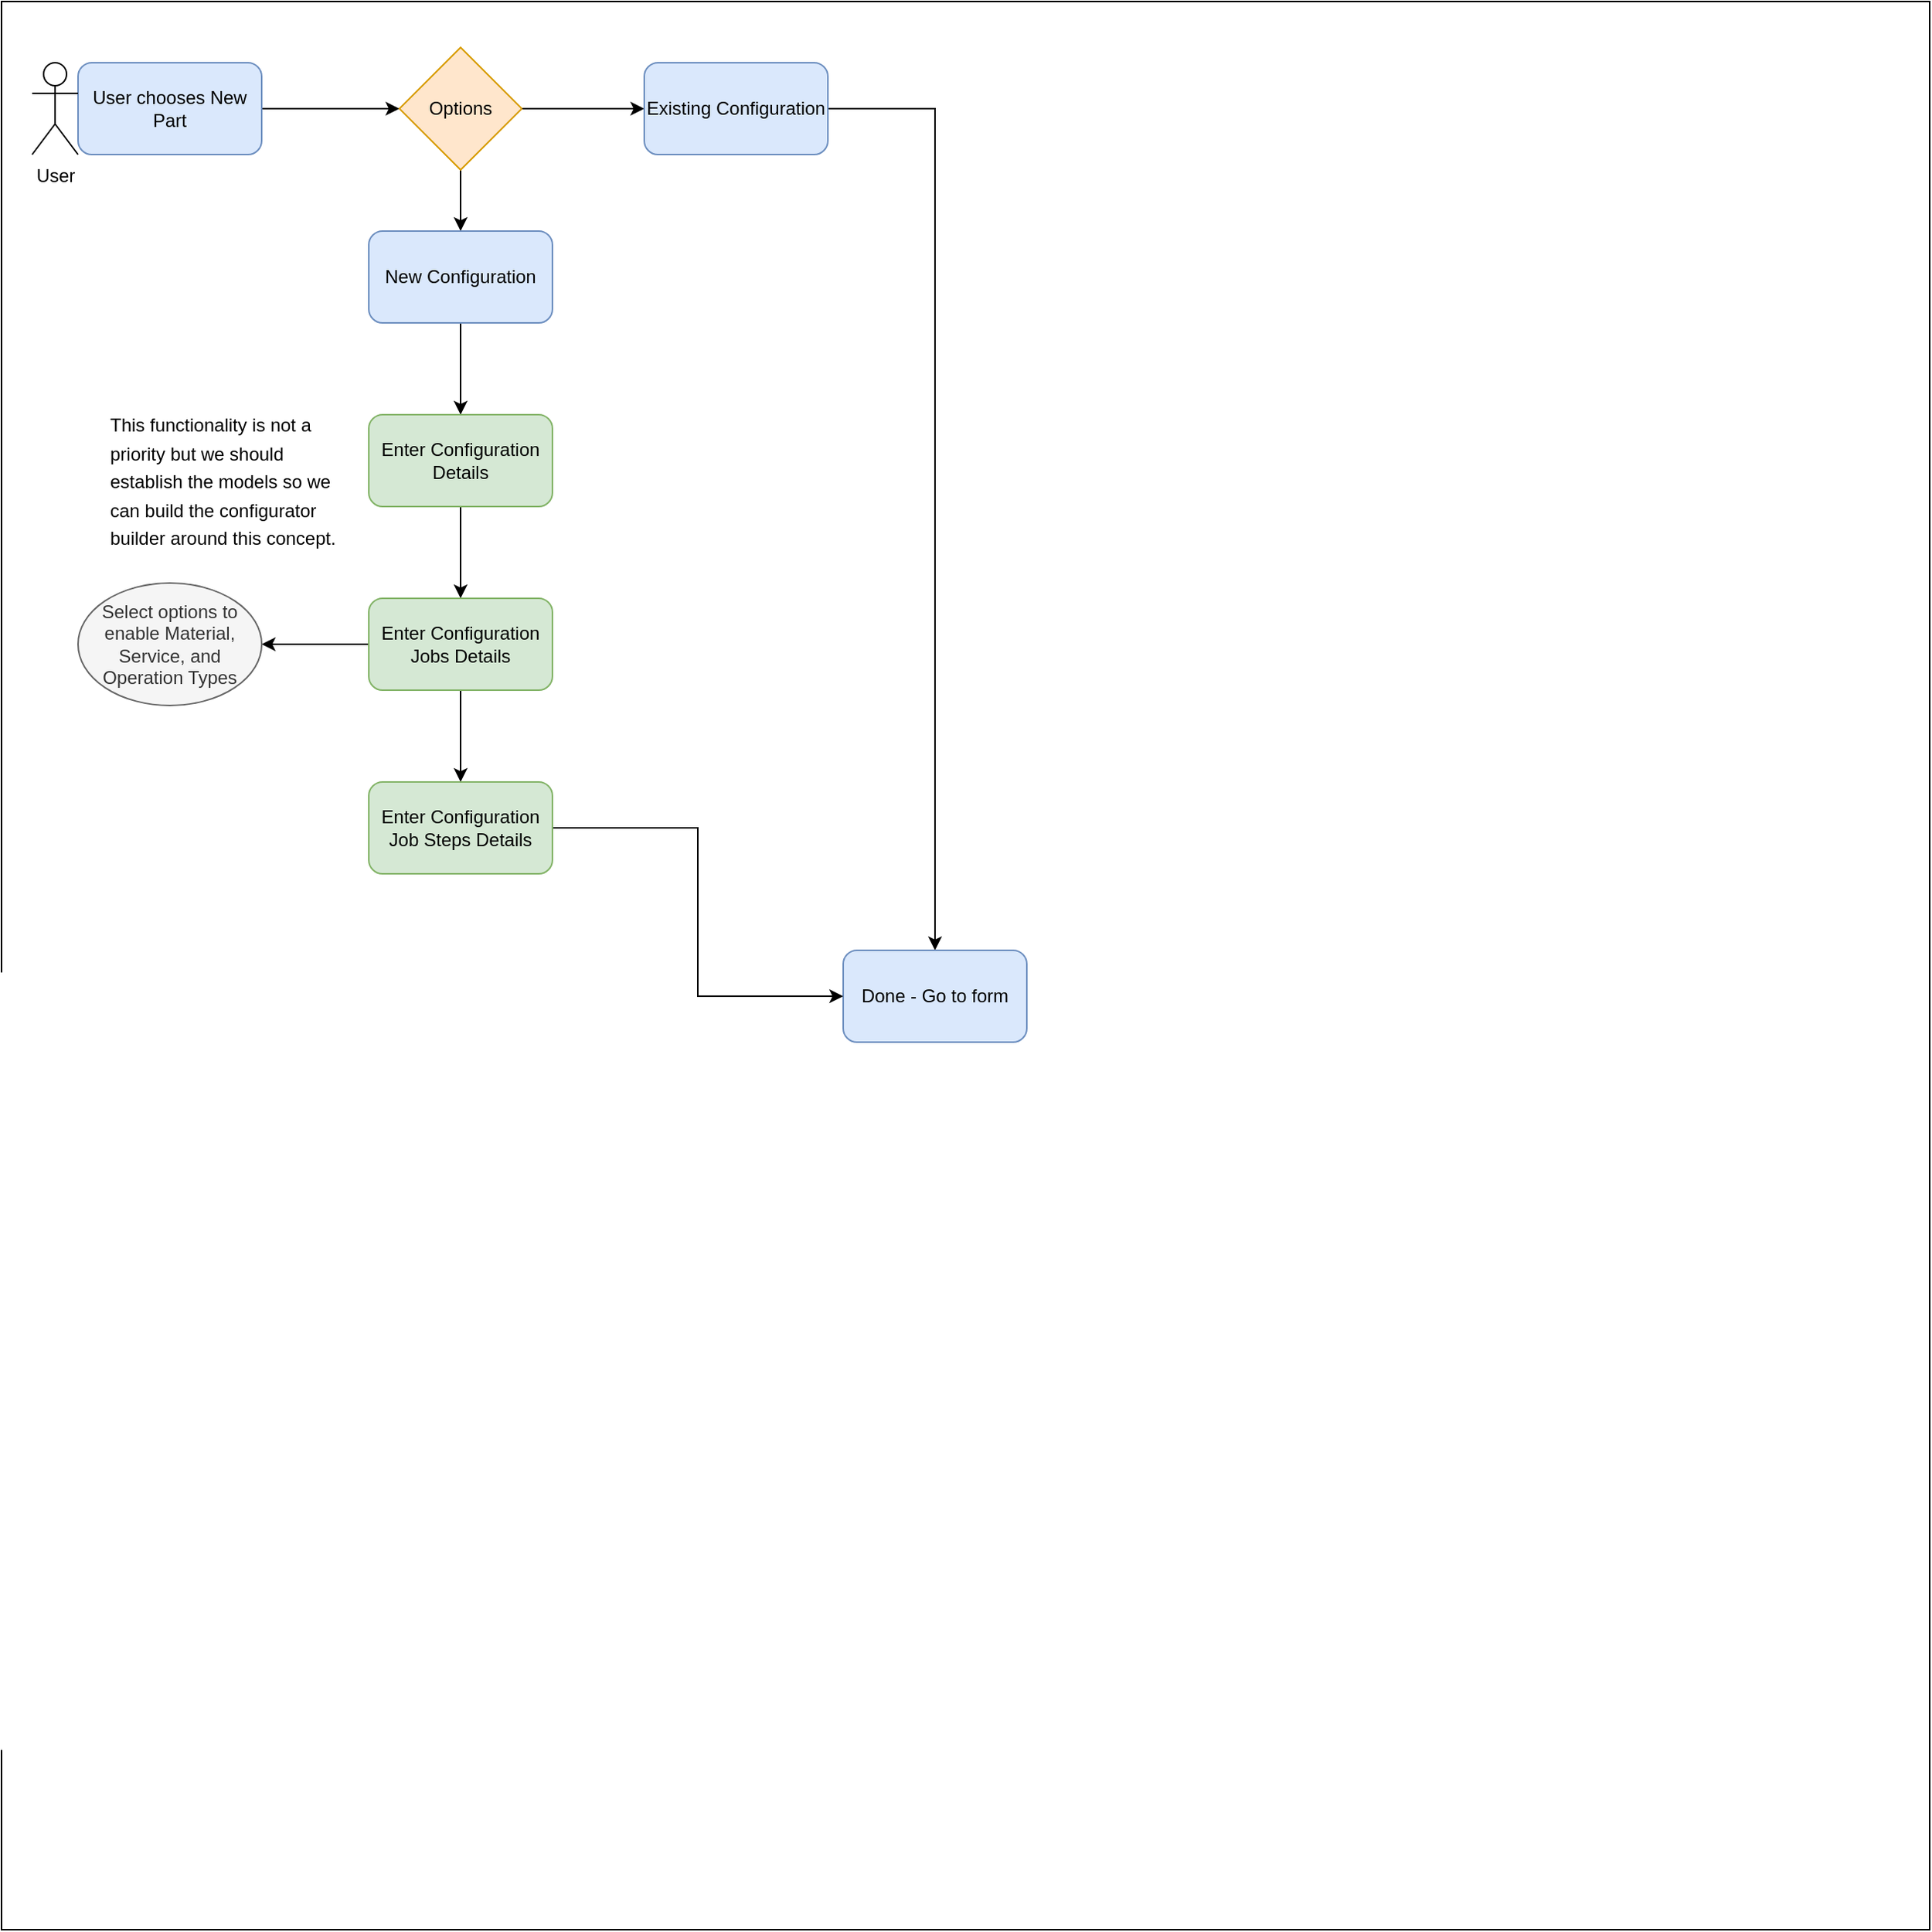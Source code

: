 <mxfile version="24.4.0" type="github">
  <diagram name="Page-1" id="PDX80522k_wSp2mnQdiv">
    <mxGraphModel dx="1418" dy="858" grid="1" gridSize="10" guides="1" tooltips="1" connect="1" arrows="1" fold="1" page="1" pageScale="1" pageWidth="850" pageHeight="1100" math="0" shadow="0">
      <root>
        <mxCell id="0" />
        <mxCell id="1" parent="0" />
        <mxCell id="r9Pb4lbQBRwPS19WzHoZ-1" value="" style="whiteSpace=wrap;html=1;aspect=fixed;verticalAlign=top;" parent="1" vertex="1">
          <mxGeometry x="80" y="80" width="1260" height="1260" as="geometry" />
        </mxCell>
        <mxCell id="r9Pb4lbQBRwPS19WzHoZ-7" style="edgeStyle=orthogonalEdgeStyle;rounded=0;orthogonalLoop=1;jettySize=auto;html=1;" parent="1" source="r9Pb4lbQBRwPS19WzHoZ-2" target="r9Pb4lbQBRwPS19WzHoZ-4" edge="1">
          <mxGeometry relative="1" as="geometry" />
        </mxCell>
        <mxCell id="r9Pb4lbQBRwPS19WzHoZ-2" value="User chooses New Part" style="rounded=1;whiteSpace=wrap;html=1;fillColor=#dae8fc;strokeColor=#6c8ebf;" parent="1" vertex="1">
          <mxGeometry x="130" y="120" width="120" height="60" as="geometry" />
        </mxCell>
        <mxCell id="r9Pb4lbQBRwPS19WzHoZ-8" style="edgeStyle=orthogonalEdgeStyle;rounded=0;orthogonalLoop=1;jettySize=auto;html=1;" parent="1" source="r9Pb4lbQBRwPS19WzHoZ-4" target="r9Pb4lbQBRwPS19WzHoZ-5" edge="1">
          <mxGeometry relative="1" as="geometry" />
        </mxCell>
        <mxCell id="r9Pb4lbQBRwPS19WzHoZ-11" style="edgeStyle=orthogonalEdgeStyle;rounded=0;orthogonalLoop=1;jettySize=auto;html=1;entryX=0.5;entryY=0;entryDx=0;entryDy=0;" parent="1" source="r9Pb4lbQBRwPS19WzHoZ-4" target="r9Pb4lbQBRwPS19WzHoZ-6" edge="1">
          <mxGeometry relative="1" as="geometry" />
        </mxCell>
        <mxCell id="r9Pb4lbQBRwPS19WzHoZ-4" value="Options" style="rhombus;whiteSpace=wrap;html=1;fillColor=#ffe6cc;strokeColor=#d79b00;" parent="1" vertex="1">
          <mxGeometry x="340" y="110" width="80" height="80" as="geometry" />
        </mxCell>
        <mxCell id="r9Pb4lbQBRwPS19WzHoZ-10" style="edgeStyle=orthogonalEdgeStyle;rounded=0;orthogonalLoop=1;jettySize=auto;html=1;entryX=0.5;entryY=0;entryDx=0;entryDy=0;" parent="1" source="r9Pb4lbQBRwPS19WzHoZ-5" target="r9Pb4lbQBRwPS19WzHoZ-9" edge="1">
          <mxGeometry relative="1" as="geometry" />
        </mxCell>
        <mxCell id="r9Pb4lbQBRwPS19WzHoZ-5" value="Existing Configuration" style="rounded=1;whiteSpace=wrap;html=1;fillColor=#dae8fc;strokeColor=#6c8ebf;" parent="1" vertex="1">
          <mxGeometry x="500" y="120" width="120" height="60" as="geometry" />
        </mxCell>
        <mxCell id="r9Pb4lbQBRwPS19WzHoZ-14" style="edgeStyle=orthogonalEdgeStyle;rounded=0;orthogonalLoop=1;jettySize=auto;html=1;entryX=0.5;entryY=0;entryDx=0;entryDy=0;" parent="1" source="r9Pb4lbQBRwPS19WzHoZ-6" target="r9Pb4lbQBRwPS19WzHoZ-13" edge="1">
          <mxGeometry relative="1" as="geometry" />
        </mxCell>
        <mxCell id="r9Pb4lbQBRwPS19WzHoZ-6" value="New Configuration" style="rounded=1;whiteSpace=wrap;html=1;fillColor=#dae8fc;strokeColor=#6c8ebf;" parent="1" vertex="1">
          <mxGeometry x="320" y="230" width="120" height="60" as="geometry" />
        </mxCell>
        <mxCell id="r9Pb4lbQBRwPS19WzHoZ-9" value="Done - Go to form" style="rounded=1;whiteSpace=wrap;html=1;fillColor=#dae8fc;strokeColor=#6c8ebf;" parent="1" vertex="1">
          <mxGeometry x="630" y="700" width="120" height="60" as="geometry" />
        </mxCell>
        <mxCell id="r9Pb4lbQBRwPS19WzHoZ-16" style="edgeStyle=orthogonalEdgeStyle;rounded=0;orthogonalLoop=1;jettySize=auto;html=1;" parent="1" source="r9Pb4lbQBRwPS19WzHoZ-13" target="r9Pb4lbQBRwPS19WzHoZ-15" edge="1">
          <mxGeometry relative="1" as="geometry" />
        </mxCell>
        <mxCell id="r9Pb4lbQBRwPS19WzHoZ-13" value="Enter Configuration&lt;div&gt;Details&lt;/div&gt;" style="rounded=1;whiteSpace=wrap;html=1;fillColor=#d5e8d4;strokeColor=#82b366;" parent="1" vertex="1">
          <mxGeometry x="320" y="350" width="120" height="60" as="geometry" />
        </mxCell>
        <mxCell id="r9Pb4lbQBRwPS19WzHoZ-19" style="edgeStyle=orthogonalEdgeStyle;rounded=0;orthogonalLoop=1;jettySize=auto;html=1;" parent="1" source="r9Pb4lbQBRwPS19WzHoZ-15" target="r9Pb4lbQBRwPS19WzHoZ-17" edge="1">
          <mxGeometry relative="1" as="geometry" />
        </mxCell>
        <mxCell id="r9Pb4lbQBRwPS19WzHoZ-21" style="edgeStyle=orthogonalEdgeStyle;rounded=0;orthogonalLoop=1;jettySize=auto;html=1;" parent="1" source="r9Pb4lbQBRwPS19WzHoZ-15" target="r9Pb4lbQBRwPS19WzHoZ-20" edge="1">
          <mxGeometry relative="1" as="geometry" />
        </mxCell>
        <mxCell id="r9Pb4lbQBRwPS19WzHoZ-15" value="Enter Configuration Jobs Details" style="rounded=1;whiteSpace=wrap;html=1;fillColor=#d5e8d4;strokeColor=#82b366;" parent="1" vertex="1">
          <mxGeometry x="320" y="470" width="120" height="60" as="geometry" />
        </mxCell>
        <mxCell id="r9Pb4lbQBRwPS19WzHoZ-17" value="Select options to enable Material, Service, and Operation Types" style="ellipse;whiteSpace=wrap;html=1;fillColor=#f5f5f5;fontColor=#333333;strokeColor=#666666;" parent="1" vertex="1">
          <mxGeometry x="130" y="460" width="120" height="80" as="geometry" />
        </mxCell>
        <mxCell id="r9Pb4lbQBRwPS19WzHoZ-24" style="edgeStyle=orthogonalEdgeStyle;rounded=0;orthogonalLoop=1;jettySize=auto;html=1;entryX=0;entryY=0.5;entryDx=0;entryDy=0;" parent="1" source="r9Pb4lbQBRwPS19WzHoZ-20" target="r9Pb4lbQBRwPS19WzHoZ-9" edge="1">
          <mxGeometry relative="1" as="geometry" />
        </mxCell>
        <mxCell id="r9Pb4lbQBRwPS19WzHoZ-20" value="Enter Configuration Job Steps Details" style="rounded=1;whiteSpace=wrap;html=1;fillColor=#d5e8d4;strokeColor=#82b366;" parent="1" vertex="1">
          <mxGeometry x="320" y="590" width="120" height="60" as="geometry" />
        </mxCell>
        <mxCell id="r9Pb4lbQBRwPS19WzHoZ-23" value="&lt;h1 style=&quot;text-align: left; margin-top: 0px; line-height: 60%;&quot;&gt;&lt;span style=&quot;background-color: initial; font-size: 12px; font-weight: normal;&quot;&gt;This functionality is not a priority but we should establish the models so we can build the configurator builder around this concept.&lt;/span&gt;&lt;/h1&gt;" style="text;html=1;align=center;verticalAlign=middle;whiteSpace=wrap;rounded=0;" parent="1" vertex="1">
          <mxGeometry x="150" y="360" width="150" height="80" as="geometry" />
        </mxCell>
        <mxCell id="d8thT-4LhfnDp6k5CLJ8-1" value="User" style="shape=umlActor;verticalLabelPosition=bottom;verticalAlign=top;html=1;outlineConnect=0;" vertex="1" parent="1">
          <mxGeometry x="100" y="120" width="30" height="60" as="geometry" />
        </mxCell>
      </root>
    </mxGraphModel>
  </diagram>
</mxfile>
